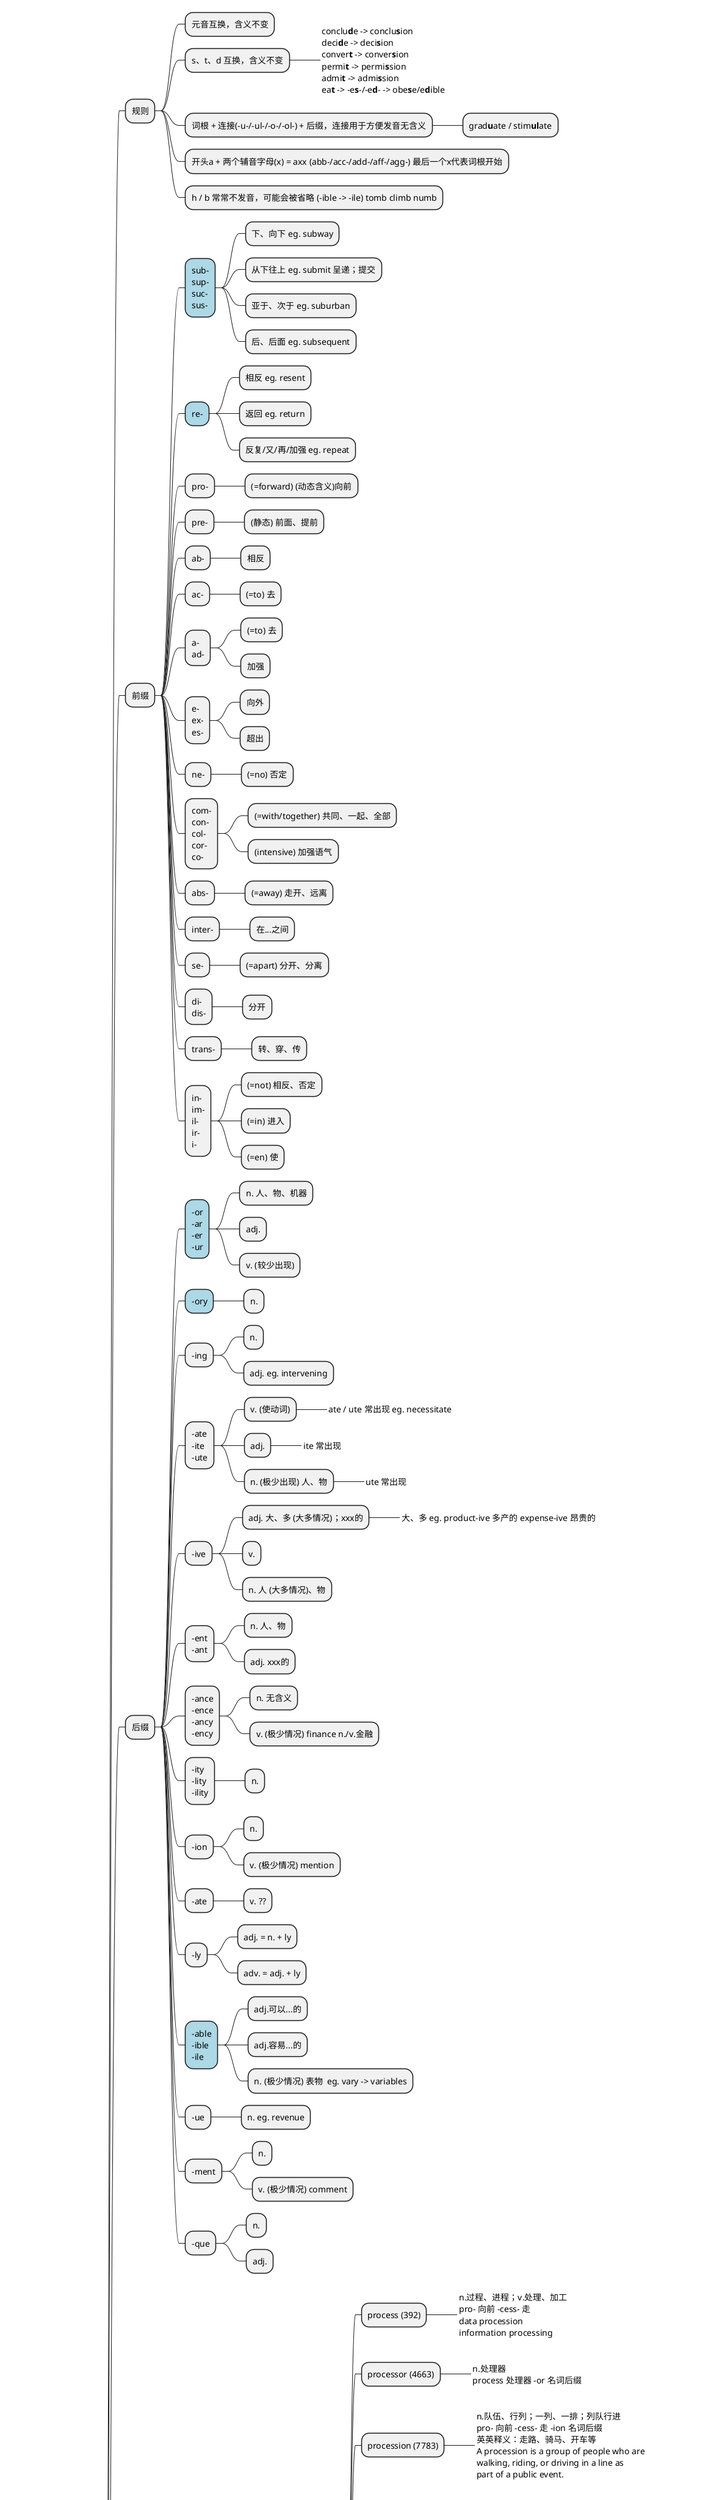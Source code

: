 @startmindmap

* 词汇
** 拆解
*** 规则
**** 元音互换，含义不变
**** s、t、d 互换，含义不变
*****_:
conclu<b>d</b>e -> conclu<b>s</b>ion
deci<b>d</b>e -> deci<b>s</b>ion
conver<b>t</b> -> conver<b>s</b>ion
permi<b>t</b> -> permi<b>s</b>sion
admi<b>t</b> -> admi<b>s</b>sion
ea<b>t</b> -> -e<b>s</b>-/-e<b>d</b>- -> obe<b>s</b>e/e<b>d</b>ible
;
**** 词根 + 连接(-u-/-ul-/-o-/-ol-) + 后缀，连接用于方便发音无含义
***** grad<b>u</b>ate / stim<b>ul</b>ate
**** 开头a + 两个辅音字母(x) = axx (abb-/acc-/add-/aff-/agg-) 最后一个x代表词根开始
**** h / b 常常不发音，可能会被省略 (-ible -> -ile) tomb climb numb


*** 前缀
****[#lightblue]:sub-
sup-
suc-
sus-;
***** 下、向下 eg. subway
***** 从下往上 eg. submit 呈递；提交
***** 亚于、次于 eg. suburban
***** 后、后面 eg. subsequent
****[#lightblue] re-
***** 相反 eg. resent
***** 返回 eg. return
***** 反复/又/再/加强 eg. repeat
**** pro-
***** (=forward) (动态含义)向前
**** pre-
***** (静态) 前面、提前
**** ab-
***** 相反
**** ac-
***** (=to) 去
****:a-
ad-;
***** (=to) 去
***** 加强
****:e-
ex-
es-;
***** 向外
***** 超出
**** ne-
***** (=no) 否定
****:com-
con-
col-
cor-
co-;
***** (=with/together) 共同、一起、全部
***** (intensive) 加强语气
**** abs-
***** (=away) 走开、远离
**** inter-
***** 在...之间
**** se-
***** (=apart) 分开、分离
****:di-
dis-;
***** 分开
**** trans-
***** 转、穿、传
****:in-
im-
il-
ir-
i-;
***** (=not) 相反、否定
***** (=in) 进入
***** (=en) 使



*** 后缀
****[#lightblue]:-or
-ar
-er
-ur;
***** n. 人、物、机器
***** adj.
***** v. (较少出现)
****[#lightblue] -ory
***** n.
**** -ing
***** n.
***** adj. eg. intervening
****:-ate
-ite
-ute;
***** v. (使动词)
******_ ate / ute 常出现 eg. necessitate
***** adj.
******_ ite 常出现
***** n. (极少出现) 人、物
******_ ute 常出现
**** -ive
***** adj. 大、多 (大多情况)；xxx的
******_ 大、多 eg. product-ive 多产的 expense-ive 昂贵的
***** v.
***** n. 人 (大多情况)、物
****:-ent
-ant;
***** n. 人、物
***** adj. xxx的
****:-ance
-ence
-ancy
-ency;
***** n. 无含义
***** v. (极少情况) finance n./v.金融
****:-ity
-lity
-ility;
***** n.
**** -ion
***** n.
***** v. (极少情况) mention
**** -ate
***** v. ??
**** -ly
***** adj. = n. + ly
***** adv. = adj. + ly
****[#lightblue]:-able
-ible
-ile;
***** adj.可以...的
***** adj.容易...的
***** n. (极少情况) 表物  eg. vary -> variables
**** -ue
***** n. eg. revenue
**** -ment
***** n.
***** v. (极少情况) comment
**** -que
***** n.
***** adj.



*** 词根
****[#lightblue]:-cess-、-ceed-、-cede-、-gress-、
-gred-、-grad- (=to go) 走
-cess-(n.) -ceed-(v.);
***** process (392)
******_:
n.过程、进程；v.处理、加工
pro- 向前 -cess- 走
data procession
information processing
;
***** processor (4663)
******_:
n.处理器
process 处理器 -or 名词后缀
;
***** procession (7783)
******_:
n.队伍、行列；一列、一排；列队行进
pro- 向前 -cess- 走 -ion 名词后缀
英英释义：走路、骑马、开车等
A procession is a group of people who are
walking, riding, or driving in a line as
part of a public event.
;
***** graduate (2133)
******_:
v.毕业；n.(本科)毕业生
-grad- 走 -u- 连接 -ate 名词后缀 -> 要走 -> 离开学校
;
***** undergraduate (4804)
******_:
n.大学本科生、肄业生
under- 下、未达到 -graduate- 毕业
;
***** ingredient (2613)
******_:
n.原料、要素、组成部分
in- 进入 -gred- 走 -i- -ent 名词后缀 -> 走进去
;
***** aggressive (2538)
******_:
adj.侵略性的、激进的
aggress v.侵略
aggression n.侵略
a- 加强语气 -g-(axx) -gress- 走
;
***** progress (1517)
******_:
v.前进；n.进步
pro- 向前 -gress- 走
make rapid ~ 取得快速的进步
;
***** proceed (2720)
******_:
v.前进、继续进行；继续
pro- 向前 -ceed- 走
proceed with sth.
proceed to 前往、进入
;
*****[#lightblue] proceedings (5436)
******_:
n.诉讼、议程、一系列活动事件
legal proceedings 法律诉讼
;
***** procedure (1376)
******_:
n.程序、步骤
pro- 向前 -ced- 走 -ure 名词后缀
surgical procedures 手术程序
legal procedures 法律程序
;
***** precede (5675)
******_:
v.领先于、优于
pre- 提前、前面 -cede- 走
;
***** precedent (5698)
******_:
n.先例、前例；adj.先前的
precede 前面 -ent 名词后缀
;
***** unprecedented (4450)
******_:
adj.史无前例的、空前的
un- 否定 -precedent 先例 -ed 形容词，的
precedented 有过先例的
the bubble rish ~ level 房地产泡沫达到史无前例的水平
;
***** precedence (13362)
******_:
n.优先、领先
pre- 前面 -ced- 走 -ence 名词后缀
同义：priority n.优先权、优先
priority = prior- 优先于、先于 -ity 名词后缀
give precedence/priority to sth. 优先考虑某事情
;
***** access (4416)
******_:
v./n.接近、进入；使用、获取
ac- (=to)加强 -cess- 走
access email
have access to
;
***** accessible (4423)
******_:
adj.可接近的、可使用的、可获得的
access 接近、使用 -ible 可以...的
accessible capital：可用资金
Lily is accessible：Lily是平易近人的
;
***** accessory (6532)
******_:
n.附件、配件、从犯
ac- (=to)去、强调 -cess- 走 -ory 名词后缀
;
***** recession (3611)
******_:
n.衰退；凹处；后退；不景气
re- 回 -cess- 走 -ion 名词后缀
recede v.后退、撤退
;
***** excess (5825)
******_:
n.无节制；过度、过量；超过、超额
ex- 向外、出去、超出 -cess- 走
global excess demand
excess weight：过度肥胖
;
***** excessive (4620)
******_:
adj.过分的；过多的，极度的
;
***** exceed (3308)
******_:
vt.胜过；超过
ex- 向外、出 -ceed- 走
;
***** exceedingly (11078)
******_:
adv.非常；极其；极度地
exceedingly polite forms：极度有礼貌的形式
;
***** cease (4518)
******_:
vt/vi/n.停止；终了
ceas (=-cess-)走
;
***** succeed (2035)
******_:
vi.成功；继承；继任；兴旺
suc- 下；后 -ceed- 走
succeed in (doing) sth.
;
***** succeeding (15434)
******_:
adj.随后的，以后的
;
***** success (778)
******_:
n.成功，成就；胜利；大获成功的人或事物
;
***** succeesful (1105)
******_:
adj.成功的；一帆风顺的
;
***** succeesfully (3205)
******_:
adv.成功地
;
*****[#lightblue] successor (5502)
******_:
n.继承者；后续的事物
success 继承、接任 -or 名词后缀
;
*****[#lightblue] succession (6484)
******_:
n.连续；继位；继承；（农业）轮栽
a ~ of sth. 一连串(一系列)的xxx
;
***** successive (8209)
******_:
adj.连续的；继承的；依次的；接替的
success 继承、连续 -ive 名词后缀
;
***** predecessor (5325)
******_:
n.前任；前辈
pre- 前 -decess- (=retire) 退休 -or 名词：人
;
***** necessary (985)
******_:
adj.必要的；必然的；必需的
;
***** necessarily (1971)
******_:
adv.必定地；必要地；必然地
;
***** necessity (3986)
******_:
n.需要；必需品；必然性
out of necessity 出于必要
;
***** necessitate (10483)
******_:
vt.使成为必需，需要；迫使
;
***** degrade (8605)
******_:
vt.使...丢脸；使...降级；降解；贬低
de- 向下 grade 级别
;
***** degradation (7910)
******_:
n.降格；降级；退化；堕落
;
***** upgrade (6016)
******_:
vt.提升；使升级；改良品种
up- 向上 grade 级别
;
***** gradual (6893)
******_:
adj.渐进的；逐步的
-grad- 走 -u- 连接 -al 形容词后缀
;
***** gradually (2986)
******_:
adv.渐渐地；逐步
;
***** congress (639)
******_:
n.国会；会议；代表大会；社交
con- 共同、一起 -gress- 走
convention n.大会 -vent- 走
conference n.大会
;
***** congressional (2330)
******_:
adj.国会的；会议的；议会
;
***** congressman (5457)
******_:
n.国会议员；众议院议员
;
***** ancestor (4178)
******_:
n.始祖，祖先；被继承人
-anc- 以前 -ces- 走 -or 人
;
***** ancestral (9154)
******_:
adj.祖先的；祖传的
;
***** ancestry (11086)
******_:
n.祖先；血统
;
***** concede (4232)
******_:
vt.让步；退让；让与；（勉强）承认
con- 共同、一起 -ced- 走 -e 动词
;
***** concession (5059)
******_:
n.让步；特许（权）；承认；退位
make a ~ 做出让步
;
***** abscess (19996)
******_:
n.脓肿；脓疮
abs- (=away) 远离 -cess- 走
;
***** accede (18767)
******_:
vi.同意；加入；就任、就职
ac- axx(=to) 向 -cede- 走
;
***** accession (17037)
******_ n.增加；就职；到达
***** antecede
******_ vt.在...之前；先行；胜过；居前
***** antecedent (17181)
******_ n.先行词；前事；先例；祖先
***** incessant (15157)
******_:
adj.不断的；不停的；连续的
in- (=not)否定 -cess- (=cease)停止 -ant 形容词
;
***** intercede (19900)
******_:
vi.调解，调停；求情
inter- 在...之间 -cede- 走
;
***** secede (18480)
******_:
vi.退出；脱离
se- (=apart)分开、分离 -ced- 走
;
***** secession (15134)
******_ n.脱离；分离
***** digress
******_:
vi.离题、岔道
di- (=dis)分开 + gress 走
;
***** regress (17690)
******_:
vi.逆行，倒退；复归
re- 返回 -gress- 走
反义词：progress 前进
;
***** ingress
******_:
n.进入；入口；准许进入；入境
反义词：egress 出口
;
***** transgression (12869)
******_:
n.越界；违反（道德准则）
trans- 穿 -gress- 走 -ion 名词
transgress v.越界
;


****:-van-、-ven-、-vent-
(=come/go) 来、走来;
*****[#lightblue] advent (8282)
******_:
n.来临、出现
ad- (=to) -vent- 来临、出现
with the advent of sth. 随着xxx的出现
;
***** convene (7956)
******_:
v.集合、着急、聚集
con- 共同、一起 -ven- (=come)来
;
***** convention (2494)
******_ n.大会；习俗、惯例
***** conventional (2576)
******_:
adj.传统的、符合习俗的
conventional values：传统价值观
conventional lanes：常规车道
;
***** conventionally (16023)
******_ adv.照惯例、照常地
***** unconventional (10196)
******_ adj.非传统的；非传统的；不依惯例的
***** convenient (5438)
******_:
adj.附近的；方便的
con- 加强语气 -ven- 走 -ent 形容词
;
***** conveinence (4945)
******_ n.便利；便利的事物
***** conveniently (11879)
******_ adv.便利地；合宜地
***** inconvenience (11019)
******:
n.麻烦；不便
in- 相反 convenience 便利
;
***** inconvenient (13872)
****** adj.不方便的；打扰的
***** prevent (1087)
******_:
v.防止、预防、组织
pre- 提前 -vent- 来
prevent them from being marginalized
;
***** preventable (16996)
****** adj.可预防的；可阻止的
***** preventative (19828)
****** adj.预防性的 (=preventive)
***** prevention (3996)
****** n.预防；阻止；妨碍
***** intervene (5157)
******_:
v.干涉；干预
inter- (=between)之间 -ven- 来 -e 动词后缀
;
***** intervention (1940)
******_:
n.干涉、干预
policy intervention 政策干预
;
***** intervening (13024)
******_:
adj.介于中间的；发生于期间的
the intervening time/area/object
;
***** interfere (4473)
******_:
v.干涉、干预；介入 (=intervene)
interfere in sth. 干涉、干预某事
interfere with sth. 和某事发生冲突、对抗
;
***** interference (6500)
******_:
n.干涉、介入
interference with natural ecosystems
;
***** revenue (1691)
******_:
n.收入 (=income)
re- 回 -ven- 来 -ue 名词
tax revenues
abandon readership revenue
income n.收入
income inequality
upper-income population
;
***** event (526)
******_:
n.事件，大事；结果；项目
e- 向外 -vent- 来
;
***** eventual (7419)
******_ adj.最后的，结果的；可能的
***** eventually (1110)
******_ adv.最后，终于
***** advance (2316)
******_:
n./v.前进、提前
ad- (=to) -vanc- 来 -(an)c- 前 -e 动词
;
***** advanced (2824)
******_:
adj.高级的、先进的
advanced medical technology
;
***** advancement (6733)
******_:
n.前进，进步；提升
;
***** advancing (9483)
******_:
adj.前进的；年长的
She is still very active, in spite of her advancing years/age.
;


**** -anc-、-ant- 以前、古老；高
***** ancestor (4178)
******_:
n.始祖，祖先；被继承人
-anc- 以前 -ces- 走 -or 人
;
***** ancient
******_ a.古老的、古代的
***** antique
******_:
n.古董；a.古老的
anti- 以前 -que 名词或形容词
;





** 单词
*** etymology
**** n.词源学
*****_ 词源查询 www.etymonline.com
*** incentive
**** n.刺激物；激励物
** 短语
*** accused sb. of
****_:
控告、起诉、谴责某人
People accused the ministry of failing to take
adequate preventive measures.
人们谴责该政府部门未能采取足够的预防措施
;
@endmindmap